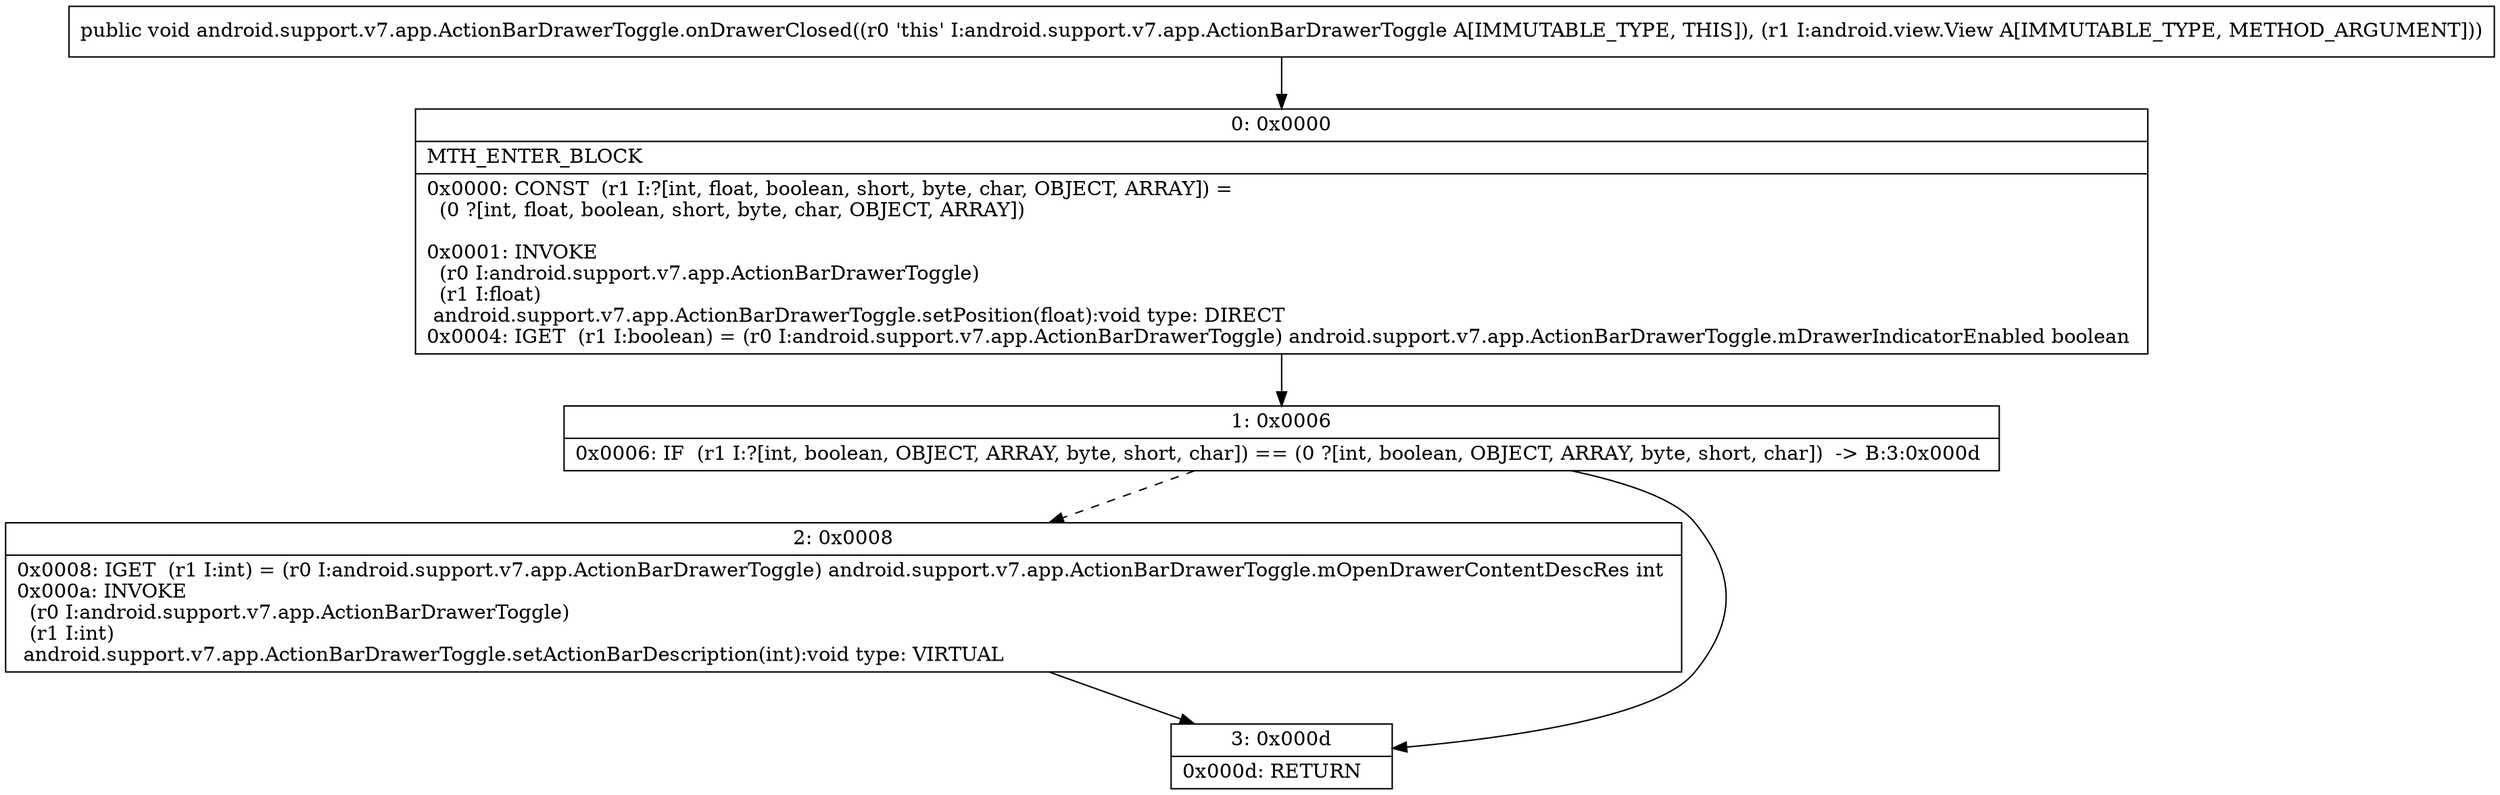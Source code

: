 digraph "CFG forandroid.support.v7.app.ActionBarDrawerToggle.onDrawerClosed(Landroid\/view\/View;)V" {
Node_0 [shape=record,label="{0\:\ 0x0000|MTH_ENTER_BLOCK\l|0x0000: CONST  (r1 I:?[int, float, boolean, short, byte, char, OBJECT, ARRAY]) = \l  (0 ?[int, float, boolean, short, byte, char, OBJECT, ARRAY])\l \l0x0001: INVOKE  \l  (r0 I:android.support.v7.app.ActionBarDrawerToggle)\l  (r1 I:float)\l android.support.v7.app.ActionBarDrawerToggle.setPosition(float):void type: DIRECT \l0x0004: IGET  (r1 I:boolean) = (r0 I:android.support.v7.app.ActionBarDrawerToggle) android.support.v7.app.ActionBarDrawerToggle.mDrawerIndicatorEnabled boolean \l}"];
Node_1 [shape=record,label="{1\:\ 0x0006|0x0006: IF  (r1 I:?[int, boolean, OBJECT, ARRAY, byte, short, char]) == (0 ?[int, boolean, OBJECT, ARRAY, byte, short, char])  \-\> B:3:0x000d \l}"];
Node_2 [shape=record,label="{2\:\ 0x0008|0x0008: IGET  (r1 I:int) = (r0 I:android.support.v7.app.ActionBarDrawerToggle) android.support.v7.app.ActionBarDrawerToggle.mOpenDrawerContentDescRes int \l0x000a: INVOKE  \l  (r0 I:android.support.v7.app.ActionBarDrawerToggle)\l  (r1 I:int)\l android.support.v7.app.ActionBarDrawerToggle.setActionBarDescription(int):void type: VIRTUAL \l}"];
Node_3 [shape=record,label="{3\:\ 0x000d|0x000d: RETURN   \l}"];
MethodNode[shape=record,label="{public void android.support.v7.app.ActionBarDrawerToggle.onDrawerClosed((r0 'this' I:android.support.v7.app.ActionBarDrawerToggle A[IMMUTABLE_TYPE, THIS]), (r1 I:android.view.View A[IMMUTABLE_TYPE, METHOD_ARGUMENT])) }"];
MethodNode -> Node_0;
Node_0 -> Node_1;
Node_1 -> Node_2[style=dashed];
Node_1 -> Node_3;
Node_2 -> Node_3;
}

